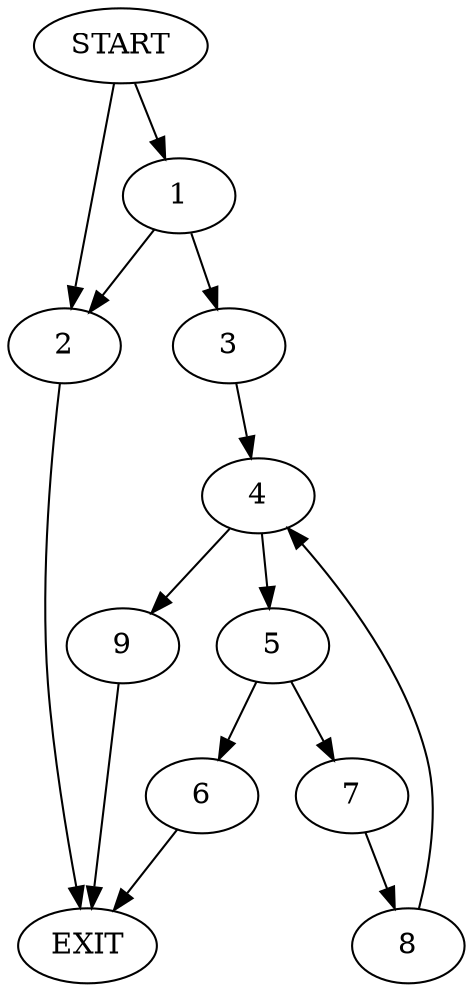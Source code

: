 digraph { 
0 [label="START"];
1;
2;
3;
4;
5;
6;
7;
8;
9;
10[label="EXIT"];
0 -> 2;
0 -> 1;
1 -> 2;
1 -> 3;
2 -> 10;
3 -> 4;
4 -> 5;
4 -> 9;
5 -> 6;
5 -> 7;
6 -> 10;
7 -> 8;
8 -> 4;
9 -> 10;
}
